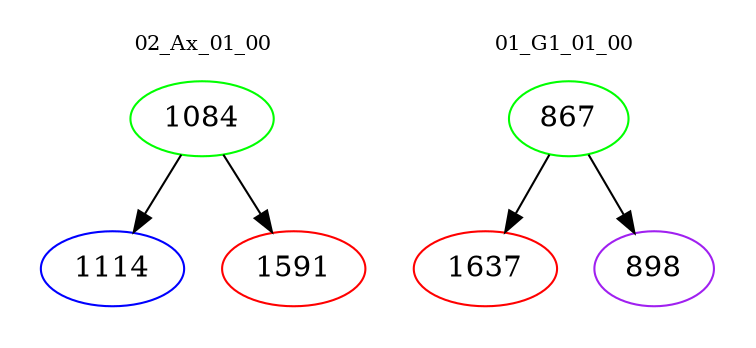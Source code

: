 digraph{
subgraph cluster_0 {
color = white
label = "02_Ax_01_00";
fontsize=10;
T0_1084 [label="1084", color="green"]
T0_1084 -> T0_1114 [color="black"]
T0_1114 [label="1114", color="blue"]
T0_1084 -> T0_1591 [color="black"]
T0_1591 [label="1591", color="red"]
}
subgraph cluster_1 {
color = white
label = "01_G1_01_00";
fontsize=10;
T1_867 [label="867", color="green"]
T1_867 -> T1_1637 [color="black"]
T1_1637 [label="1637", color="red"]
T1_867 -> T1_898 [color="black"]
T1_898 [label="898", color="purple"]
}
}
